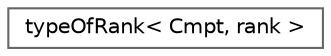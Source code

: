 digraph "Graphical Class Hierarchy"
{
 // LATEX_PDF_SIZE
  bgcolor="transparent";
  edge [fontname=Helvetica,fontsize=10,labelfontname=Helvetica,labelfontsize=10];
  node [fontname=Helvetica,fontsize=10,shape=box,height=0.2,width=0.4];
  rankdir="LR";
  Node0 [id="Node000000",label="typeOfRank\< Cmpt, rank \>",height=0.2,width=0.4,color="grey40", fillcolor="white", style="filled",URL="$classFoam_1_1typeOfRank.html",tooltip=" "];
}
